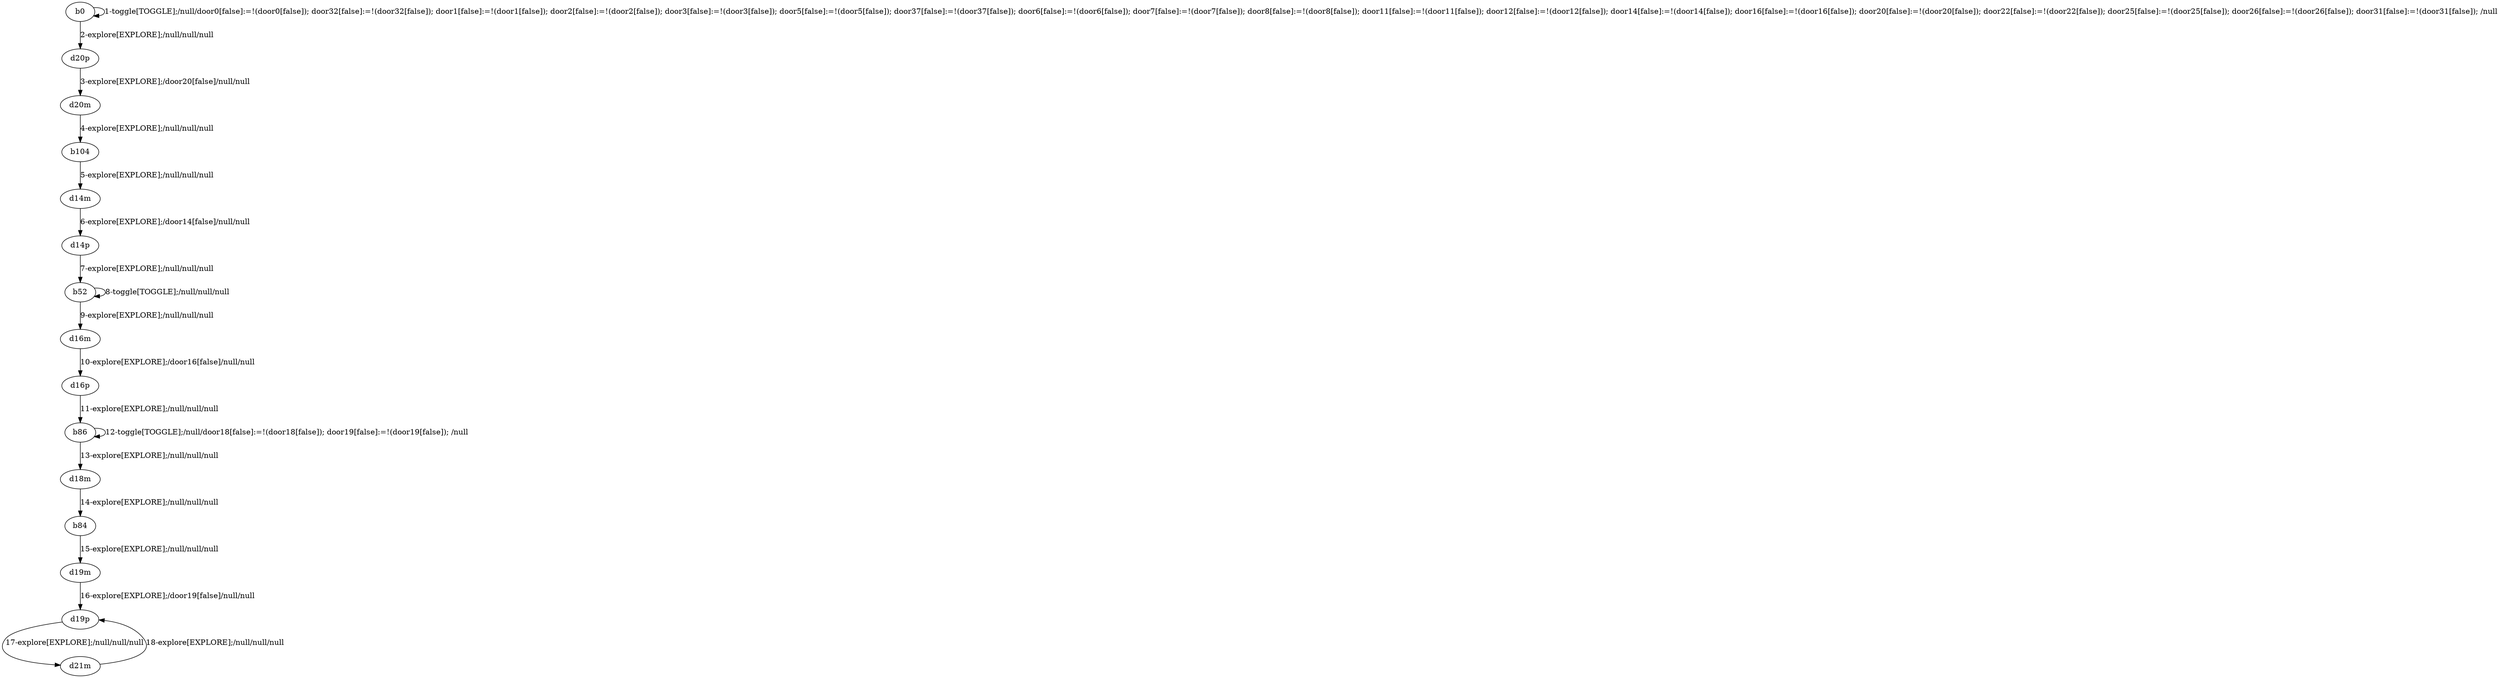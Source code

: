 # Total number of goals covered by this test: 1
# d21m --> d19p

digraph g {
"b0" -> "b0" [label = "1-toggle[TOGGLE];/null/door0[false]:=!(door0[false]); door32[false]:=!(door32[false]); door1[false]:=!(door1[false]); door2[false]:=!(door2[false]); door3[false]:=!(door3[false]); door5[false]:=!(door5[false]); door37[false]:=!(door37[false]); door6[false]:=!(door6[false]); door7[false]:=!(door7[false]); door8[false]:=!(door8[false]); door11[false]:=!(door11[false]); door12[false]:=!(door12[false]); door14[false]:=!(door14[false]); door16[false]:=!(door16[false]); door20[false]:=!(door20[false]); door22[false]:=!(door22[false]); door25[false]:=!(door25[false]); door26[false]:=!(door26[false]); door31[false]:=!(door31[false]); /null"];
"b0" -> "d20p" [label = "2-explore[EXPLORE];/null/null/null"];
"d20p" -> "d20m" [label = "3-explore[EXPLORE];/door20[false]/null/null"];
"d20m" -> "b104" [label = "4-explore[EXPLORE];/null/null/null"];
"b104" -> "d14m" [label = "5-explore[EXPLORE];/null/null/null"];
"d14m" -> "d14p" [label = "6-explore[EXPLORE];/door14[false]/null/null"];
"d14p" -> "b52" [label = "7-explore[EXPLORE];/null/null/null"];
"b52" -> "b52" [label = "8-toggle[TOGGLE];/null/null/null"];
"b52" -> "d16m" [label = "9-explore[EXPLORE];/null/null/null"];
"d16m" -> "d16p" [label = "10-explore[EXPLORE];/door16[false]/null/null"];
"d16p" -> "b86" [label = "11-explore[EXPLORE];/null/null/null"];
"b86" -> "b86" [label = "12-toggle[TOGGLE];/null/door18[false]:=!(door18[false]); door19[false]:=!(door19[false]); /null"];
"b86" -> "d18m" [label = "13-explore[EXPLORE];/null/null/null"];
"d18m" -> "b84" [label = "14-explore[EXPLORE];/null/null/null"];
"b84" -> "d19m" [label = "15-explore[EXPLORE];/null/null/null"];
"d19m" -> "d19p" [label = "16-explore[EXPLORE];/door19[false]/null/null"];
"d19p" -> "d21m" [label = "17-explore[EXPLORE];/null/null/null"];
"d21m" -> "d19p" [label = "18-explore[EXPLORE];/null/null/null"];
}